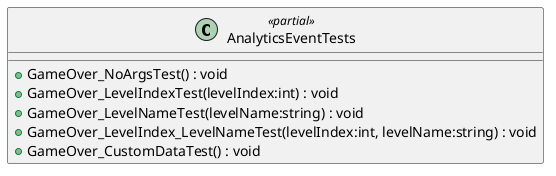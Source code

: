 @startuml
class AnalyticsEventTests <<partial>> {
    + GameOver_NoArgsTest() : void
    + GameOver_LevelIndexTest(levelIndex:int) : void
    + GameOver_LevelNameTest(levelName:string) : void
    + GameOver_LevelIndex_LevelNameTest(levelIndex:int, levelName:string) : void
    + GameOver_CustomDataTest() : void
}
@enduml
